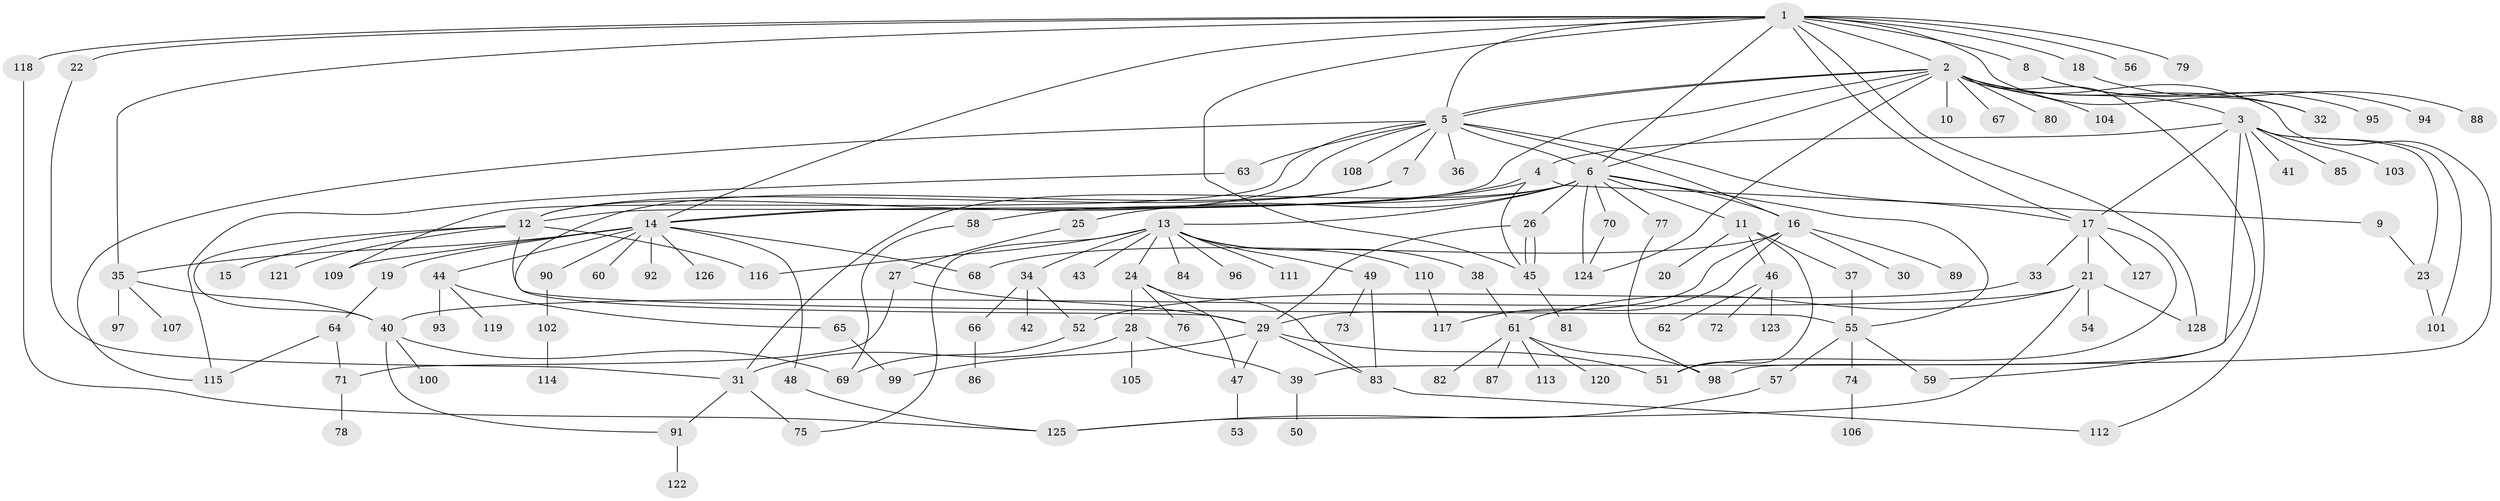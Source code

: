 // coarse degree distribution, {14: 0.020833333333333332, 9: 0.010416666666666666, 5: 0.0625, 12: 0.010416666666666666, 18: 0.010416666666666666, 3: 0.09375, 2: 0.21875, 1: 0.4479166666666667, 8: 0.041666666666666664, 11: 0.010416666666666666, 13: 0.010416666666666666, 6: 0.020833333333333332, 4: 0.03125, 7: 0.010416666666666666}
// Generated by graph-tools (version 1.1) at 2025/41/03/06/25 10:41:47]
// undirected, 128 vertices, 184 edges
graph export_dot {
graph [start="1"]
  node [color=gray90,style=filled];
  1;
  2;
  3;
  4;
  5;
  6;
  7;
  8;
  9;
  10;
  11;
  12;
  13;
  14;
  15;
  16;
  17;
  18;
  19;
  20;
  21;
  22;
  23;
  24;
  25;
  26;
  27;
  28;
  29;
  30;
  31;
  32;
  33;
  34;
  35;
  36;
  37;
  38;
  39;
  40;
  41;
  42;
  43;
  44;
  45;
  46;
  47;
  48;
  49;
  50;
  51;
  52;
  53;
  54;
  55;
  56;
  57;
  58;
  59;
  60;
  61;
  62;
  63;
  64;
  65;
  66;
  67;
  68;
  69;
  70;
  71;
  72;
  73;
  74;
  75;
  76;
  77;
  78;
  79;
  80;
  81;
  82;
  83;
  84;
  85;
  86;
  87;
  88;
  89;
  90;
  91;
  92;
  93;
  94;
  95;
  96;
  97;
  98;
  99;
  100;
  101;
  102;
  103;
  104;
  105;
  106;
  107;
  108;
  109;
  110;
  111;
  112;
  113;
  114;
  115;
  116;
  117;
  118;
  119;
  120;
  121;
  122;
  123;
  124;
  125;
  126;
  127;
  128;
  1 -- 2;
  1 -- 5;
  1 -- 6;
  1 -- 8;
  1 -- 14;
  1 -- 17;
  1 -- 18;
  1 -- 22;
  1 -- 32;
  1 -- 35;
  1 -- 45;
  1 -- 56;
  1 -- 79;
  1 -- 118;
  1 -- 128;
  2 -- 3;
  2 -- 5;
  2 -- 5;
  2 -- 6;
  2 -- 10;
  2 -- 12;
  2 -- 32;
  2 -- 39;
  2 -- 59;
  2 -- 67;
  2 -- 80;
  2 -- 104;
  2 -- 124;
  3 -- 4;
  3 -- 17;
  3 -- 23;
  3 -- 41;
  3 -- 85;
  3 -- 98;
  3 -- 101;
  3 -- 103;
  3 -- 112;
  4 -- 9;
  4 -- 14;
  4 -- 14;
  4 -- 45;
  5 -- 6;
  5 -- 7;
  5 -- 12;
  5 -- 16;
  5 -- 17;
  5 -- 36;
  5 -- 63;
  5 -- 108;
  5 -- 109;
  5 -- 115;
  6 -- 11;
  6 -- 13;
  6 -- 16;
  6 -- 25;
  6 -- 26;
  6 -- 31;
  6 -- 55;
  6 -- 58;
  6 -- 70;
  6 -- 77;
  6 -- 124;
  7 -- 12;
  7 -- 29;
  8 -- 94;
  8 -- 95;
  9 -- 23;
  11 -- 20;
  11 -- 37;
  11 -- 46;
  11 -- 51;
  12 -- 15;
  12 -- 40;
  12 -- 55;
  12 -- 116;
  12 -- 121;
  13 -- 24;
  13 -- 34;
  13 -- 38;
  13 -- 43;
  13 -- 49;
  13 -- 75;
  13 -- 84;
  13 -- 96;
  13 -- 110;
  13 -- 111;
  13 -- 116;
  14 -- 19;
  14 -- 35;
  14 -- 44;
  14 -- 48;
  14 -- 60;
  14 -- 68;
  14 -- 90;
  14 -- 92;
  14 -- 109;
  14 -- 126;
  16 -- 29;
  16 -- 30;
  16 -- 68;
  16 -- 89;
  16 -- 117;
  17 -- 21;
  17 -- 33;
  17 -- 51;
  17 -- 127;
  18 -- 88;
  19 -- 64;
  21 -- 40;
  21 -- 54;
  21 -- 61;
  21 -- 125;
  21 -- 128;
  22 -- 31;
  23 -- 101;
  24 -- 28;
  24 -- 47;
  24 -- 76;
  24 -- 83;
  25 -- 27;
  26 -- 29;
  26 -- 45;
  26 -- 45;
  27 -- 29;
  27 -- 71;
  28 -- 31;
  28 -- 39;
  28 -- 105;
  29 -- 47;
  29 -- 51;
  29 -- 83;
  29 -- 99;
  31 -- 75;
  31 -- 91;
  33 -- 52;
  34 -- 42;
  34 -- 52;
  34 -- 66;
  35 -- 40;
  35 -- 97;
  35 -- 107;
  37 -- 55;
  38 -- 61;
  39 -- 50;
  40 -- 69;
  40 -- 91;
  40 -- 100;
  44 -- 65;
  44 -- 93;
  44 -- 119;
  45 -- 81;
  46 -- 62;
  46 -- 72;
  46 -- 123;
  47 -- 53;
  48 -- 125;
  49 -- 73;
  49 -- 83;
  52 -- 69;
  55 -- 57;
  55 -- 59;
  55 -- 74;
  57 -- 125;
  58 -- 69;
  61 -- 82;
  61 -- 87;
  61 -- 98;
  61 -- 113;
  61 -- 120;
  63 -- 115;
  64 -- 71;
  64 -- 115;
  65 -- 99;
  66 -- 86;
  70 -- 124;
  71 -- 78;
  74 -- 106;
  77 -- 98;
  83 -- 112;
  90 -- 102;
  91 -- 122;
  102 -- 114;
  110 -- 117;
  118 -- 125;
}
